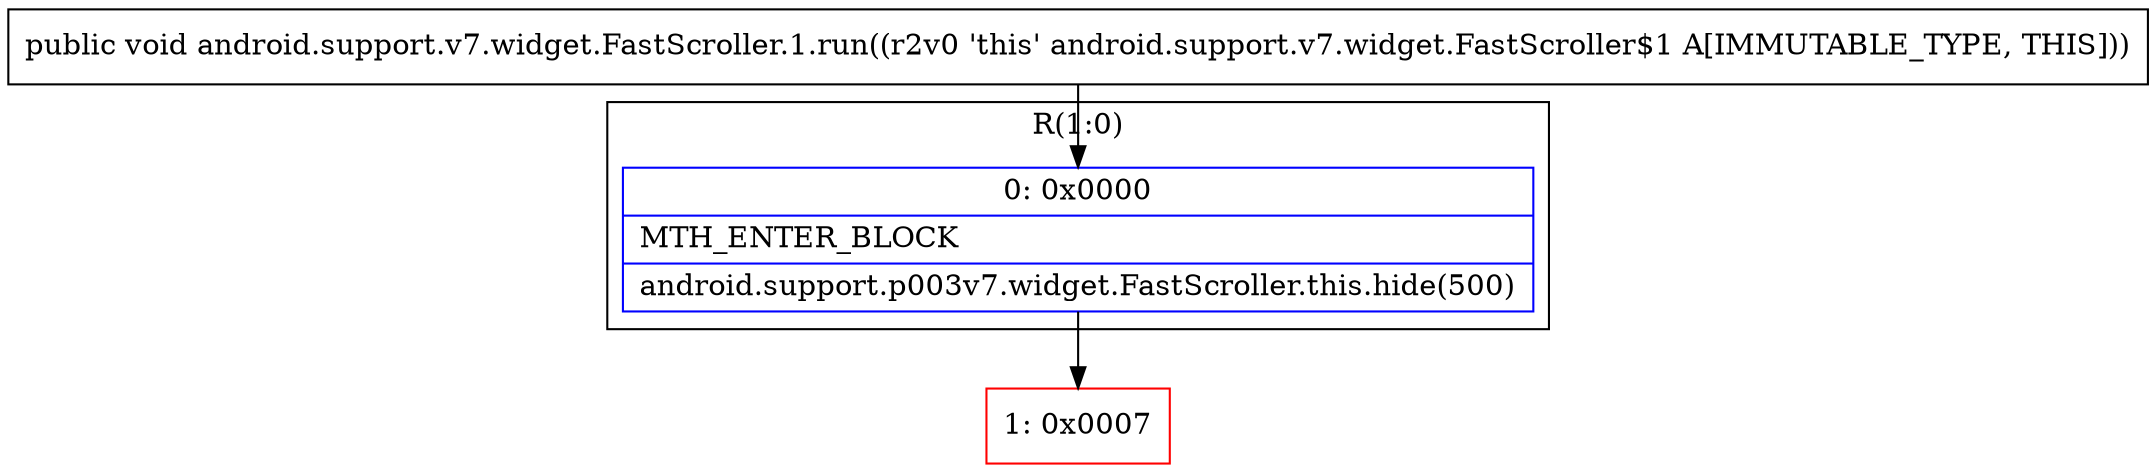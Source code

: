 digraph "CFG forandroid.support.v7.widget.FastScroller.1.run()V" {
subgraph cluster_Region_746308391 {
label = "R(1:0)";
node [shape=record,color=blue];
Node_0 [shape=record,label="{0\:\ 0x0000|MTH_ENTER_BLOCK\l|android.support.p003v7.widget.FastScroller.this.hide(500)\l}"];
}
Node_1 [shape=record,color=red,label="{1\:\ 0x0007}"];
MethodNode[shape=record,label="{public void android.support.v7.widget.FastScroller.1.run((r2v0 'this' android.support.v7.widget.FastScroller$1 A[IMMUTABLE_TYPE, THIS])) }"];
MethodNode -> Node_0;
Node_0 -> Node_1;
}

